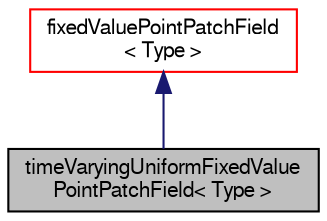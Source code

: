 digraph "timeVaryingUniformFixedValuePointPatchField&lt; Type &gt;"
{
  bgcolor="transparent";
  edge [fontname="FreeSans",fontsize="10",labelfontname="FreeSans",labelfontsize="10"];
  node [fontname="FreeSans",fontsize="10",shape=record];
  Node11 [label="timeVaryingUniformFixedValue\lPointPatchField\< Type \>",height=0.2,width=0.4,color="black", fillcolor="grey75", style="filled", fontcolor="black"];
  Node12 -> Node11 [dir="back",color="midnightblue",fontsize="10",style="solid",fontname="FreeSans"];
  Node12 [label="fixedValuePointPatchField\l\< Type \>",height=0.2,width=0.4,color="red",URL="$a26570.html",tooltip="A FixedValue boundary condition for pointField. "];
}
